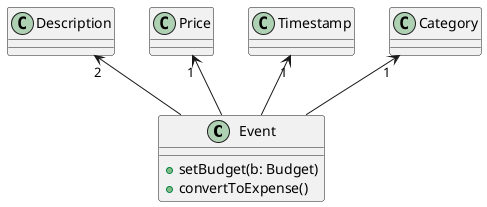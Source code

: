 @startuml

class Event
class Description
class Price
class Timestamp
class Category

Description "2" <-- Event
Price "1" <-- Event
Timestamp "1" <-- Event
Category "1" <-- Event

class Event {
+ setBudget(b: Budget)
+ convertToExpense()
}

@enduml
